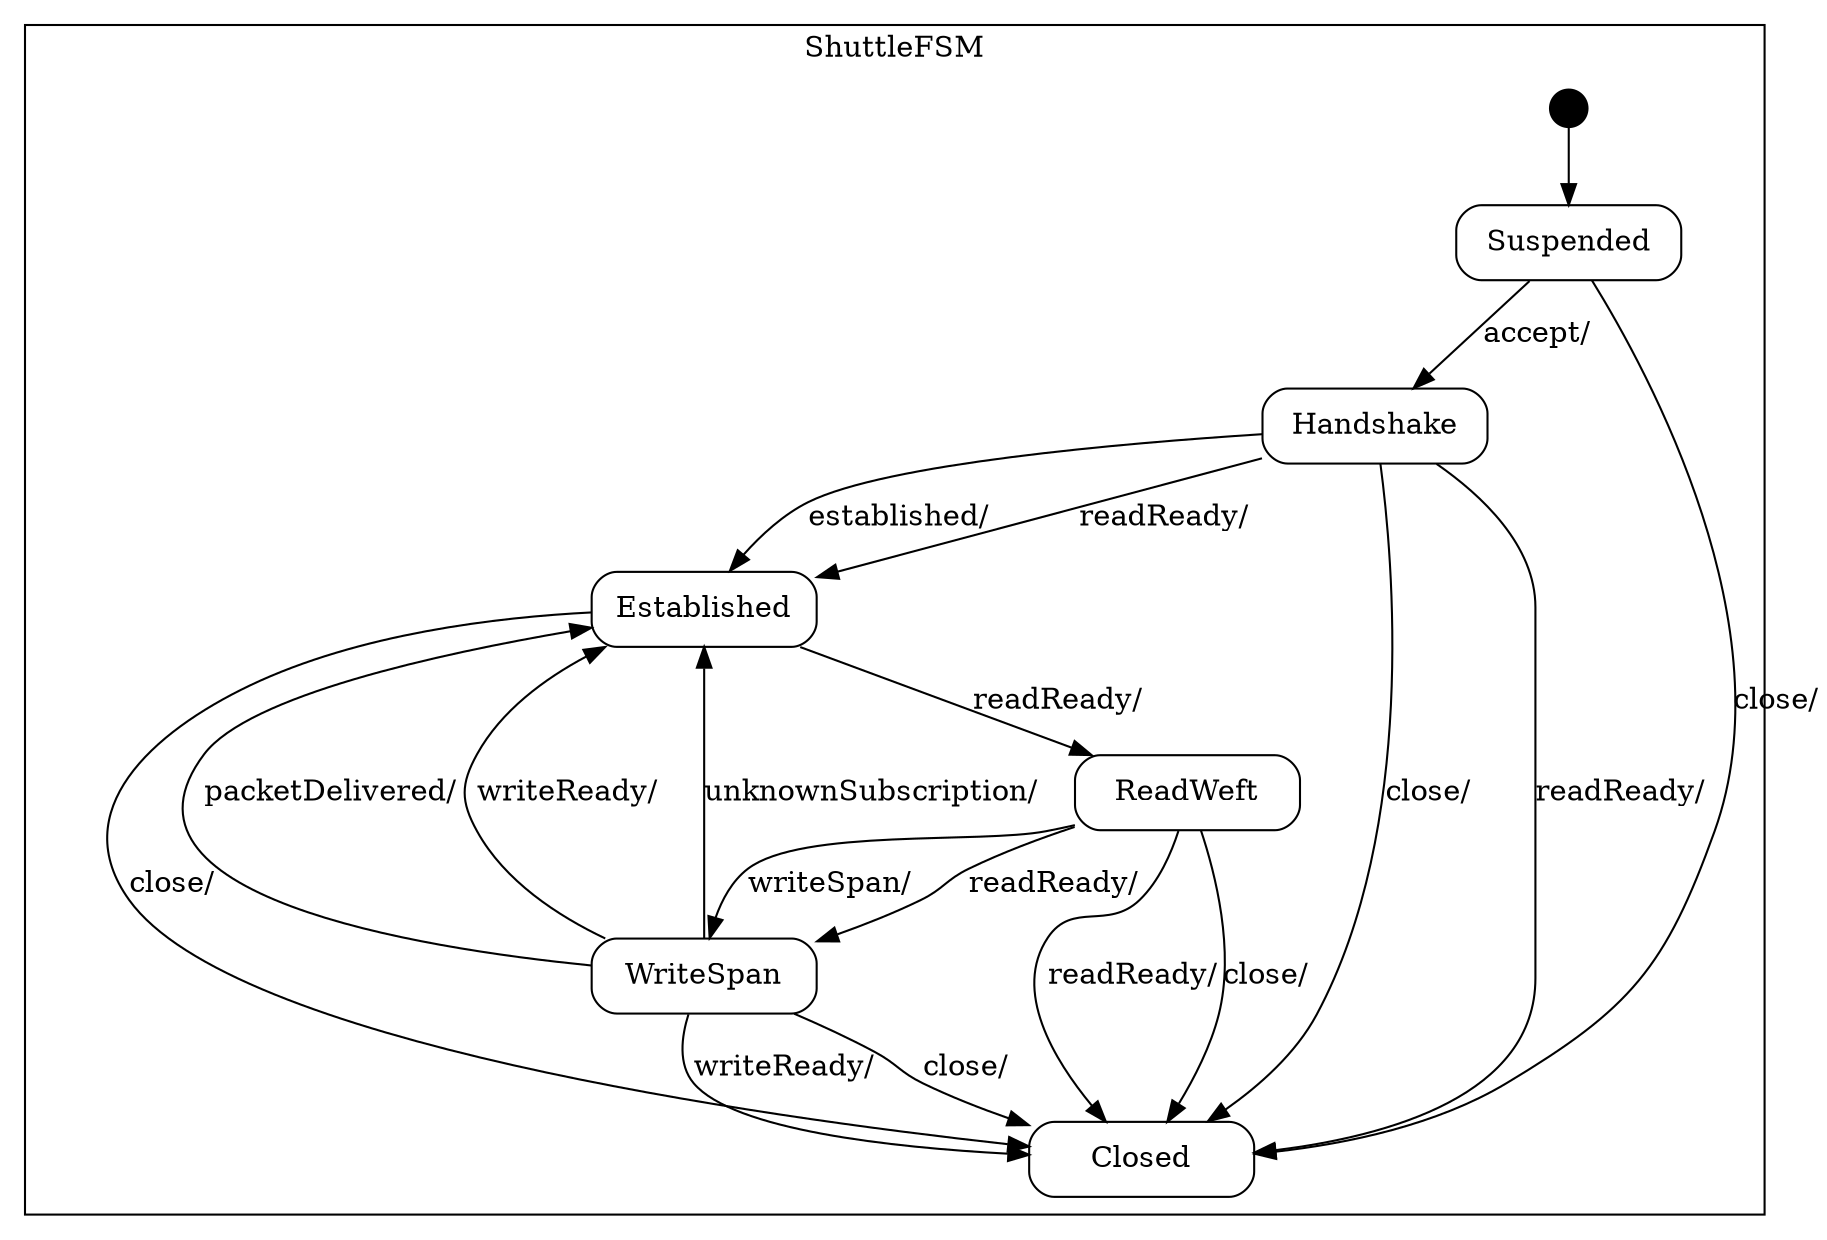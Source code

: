 digraph Shuttle {

    node
        [shape=Mrecord width=1.5];

    subgraph cluster_ShuttleFSM {

        label="ShuttleFSM";

        //
        // States (Nodes)
        //

        "ShuttleFSM::Suspended"
            [label="{Suspended}"];

        "ShuttleFSM::Established"
            [label="{Established}"];

        "ShuttleFSM::Handshake"
            [label="{Handshake}"];

        "ShuttleFSM::ReadWeft"
            [label="{ReadWeft}"];

        "ShuttleFSM::WriteSpan"
            [label="{WriteSpan}"];

        "ShuttleFSM::Closed"
            [label="{Closed}"];

        "%start"
            [label="" shape=circle style=filled fillcolor=black width=0.25];

        //
        // Transitions (Edges)
        //

        "ShuttleFSM::Suspended" -> "ShuttleFSM::Handshake"
            [label="accept/\l"];

        "ShuttleFSM::Suspended" -> "ShuttleFSM::Closed"
            [label="close/\l"];

        "ShuttleFSM::Established" -> "ShuttleFSM::ReadWeft"
            [label="readReady/\l"];

        "ShuttleFSM::Established" -> "ShuttleFSM::Closed"
            [label="close/\l"];

        "ShuttleFSM::Handshake" -> "ShuttleFSM::Closed"
            [label="readReady/\l"];

        "ShuttleFSM::Handshake" -> "ShuttleFSM::Established"
            [label="readReady/\l"];

        "ShuttleFSM::Handshake" -> "ShuttleFSM::Established"
            [label="established/\l"];

        "ShuttleFSM::Handshake" -> "ShuttleFSM::Closed"
            [label="close/\l"];

        "ShuttleFSM::ReadWeft" -> "ShuttleFSM::Closed"
            [label="readReady/\l"];

        "ShuttleFSM::ReadWeft" -> "ShuttleFSM::WriteSpan"
            [label="readReady/\l"];

        "ShuttleFSM::ReadWeft" -> "ShuttleFSM::WriteSpan"
            [label="writeSpan/\l"];

        "ShuttleFSM::ReadWeft" -> "ShuttleFSM::Closed"
            [label="close/\l"];

        "ShuttleFSM::WriteSpan" -> "ShuttleFSM::Closed"
            [label="writeReady/\l"];

        "ShuttleFSM::WriteSpan" -> "ShuttleFSM::Established"
            [label="writeReady/\l"];

        "ShuttleFSM::WriteSpan" -> "ShuttleFSM::Established"
            [label="unknownSubscription/\l"];

        "ShuttleFSM::WriteSpan" -> "ShuttleFSM::Established"
            [label="packetDelivered/\l"];

        "ShuttleFSM::WriteSpan" -> "ShuttleFSM::Closed"
            [label="close/\l"];

        "%start" -> "ShuttleFSM::Suspended"
    }

}
